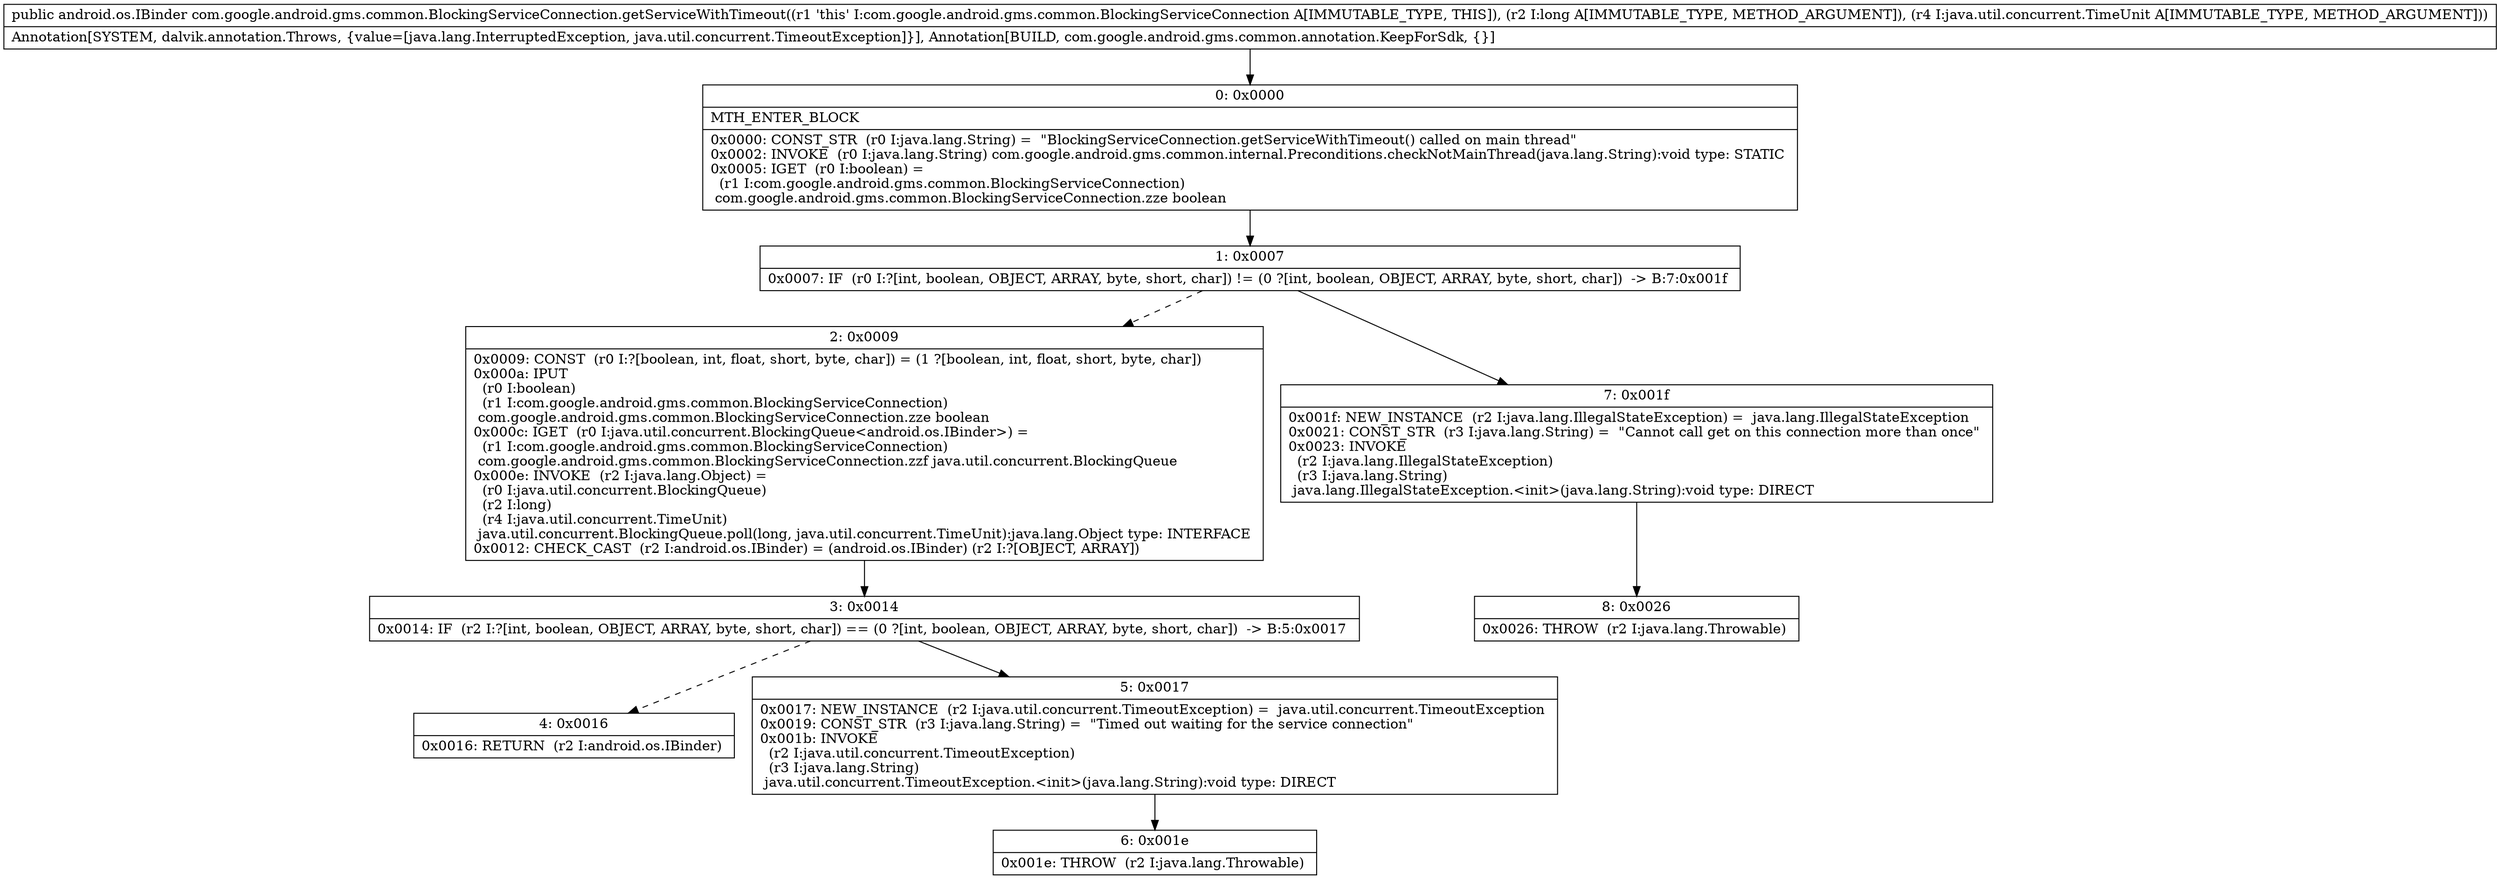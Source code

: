 digraph "CFG forcom.google.android.gms.common.BlockingServiceConnection.getServiceWithTimeout(JLjava\/util\/concurrent\/TimeUnit;)Landroid\/os\/IBinder;" {
Node_0 [shape=record,label="{0\:\ 0x0000|MTH_ENTER_BLOCK\l|0x0000: CONST_STR  (r0 I:java.lang.String) =  \"BlockingServiceConnection.getServiceWithTimeout() called on main thread\" \l0x0002: INVOKE  (r0 I:java.lang.String) com.google.android.gms.common.internal.Preconditions.checkNotMainThread(java.lang.String):void type: STATIC \l0x0005: IGET  (r0 I:boolean) = \l  (r1 I:com.google.android.gms.common.BlockingServiceConnection)\l com.google.android.gms.common.BlockingServiceConnection.zze boolean \l}"];
Node_1 [shape=record,label="{1\:\ 0x0007|0x0007: IF  (r0 I:?[int, boolean, OBJECT, ARRAY, byte, short, char]) != (0 ?[int, boolean, OBJECT, ARRAY, byte, short, char])  \-\> B:7:0x001f \l}"];
Node_2 [shape=record,label="{2\:\ 0x0009|0x0009: CONST  (r0 I:?[boolean, int, float, short, byte, char]) = (1 ?[boolean, int, float, short, byte, char]) \l0x000a: IPUT  \l  (r0 I:boolean)\l  (r1 I:com.google.android.gms.common.BlockingServiceConnection)\l com.google.android.gms.common.BlockingServiceConnection.zze boolean \l0x000c: IGET  (r0 I:java.util.concurrent.BlockingQueue\<android.os.IBinder\>) = \l  (r1 I:com.google.android.gms.common.BlockingServiceConnection)\l com.google.android.gms.common.BlockingServiceConnection.zzf java.util.concurrent.BlockingQueue \l0x000e: INVOKE  (r2 I:java.lang.Object) = \l  (r0 I:java.util.concurrent.BlockingQueue)\l  (r2 I:long)\l  (r4 I:java.util.concurrent.TimeUnit)\l java.util.concurrent.BlockingQueue.poll(long, java.util.concurrent.TimeUnit):java.lang.Object type: INTERFACE \l0x0012: CHECK_CAST  (r2 I:android.os.IBinder) = (android.os.IBinder) (r2 I:?[OBJECT, ARRAY]) \l}"];
Node_3 [shape=record,label="{3\:\ 0x0014|0x0014: IF  (r2 I:?[int, boolean, OBJECT, ARRAY, byte, short, char]) == (0 ?[int, boolean, OBJECT, ARRAY, byte, short, char])  \-\> B:5:0x0017 \l}"];
Node_4 [shape=record,label="{4\:\ 0x0016|0x0016: RETURN  (r2 I:android.os.IBinder) \l}"];
Node_5 [shape=record,label="{5\:\ 0x0017|0x0017: NEW_INSTANCE  (r2 I:java.util.concurrent.TimeoutException) =  java.util.concurrent.TimeoutException \l0x0019: CONST_STR  (r3 I:java.lang.String) =  \"Timed out waiting for the service connection\" \l0x001b: INVOKE  \l  (r2 I:java.util.concurrent.TimeoutException)\l  (r3 I:java.lang.String)\l java.util.concurrent.TimeoutException.\<init\>(java.lang.String):void type: DIRECT \l}"];
Node_6 [shape=record,label="{6\:\ 0x001e|0x001e: THROW  (r2 I:java.lang.Throwable) \l}"];
Node_7 [shape=record,label="{7\:\ 0x001f|0x001f: NEW_INSTANCE  (r2 I:java.lang.IllegalStateException) =  java.lang.IllegalStateException \l0x0021: CONST_STR  (r3 I:java.lang.String) =  \"Cannot call get on this connection more than once\" \l0x0023: INVOKE  \l  (r2 I:java.lang.IllegalStateException)\l  (r3 I:java.lang.String)\l java.lang.IllegalStateException.\<init\>(java.lang.String):void type: DIRECT \l}"];
Node_8 [shape=record,label="{8\:\ 0x0026|0x0026: THROW  (r2 I:java.lang.Throwable) \l}"];
MethodNode[shape=record,label="{public android.os.IBinder com.google.android.gms.common.BlockingServiceConnection.getServiceWithTimeout((r1 'this' I:com.google.android.gms.common.BlockingServiceConnection A[IMMUTABLE_TYPE, THIS]), (r2 I:long A[IMMUTABLE_TYPE, METHOD_ARGUMENT]), (r4 I:java.util.concurrent.TimeUnit A[IMMUTABLE_TYPE, METHOD_ARGUMENT]))  | Annotation[SYSTEM, dalvik.annotation.Throws, \{value=[java.lang.InterruptedException, java.util.concurrent.TimeoutException]\}], Annotation[BUILD, com.google.android.gms.common.annotation.KeepForSdk, \{\}]\l}"];
MethodNode -> Node_0;
Node_0 -> Node_1;
Node_1 -> Node_2[style=dashed];
Node_1 -> Node_7;
Node_2 -> Node_3;
Node_3 -> Node_4[style=dashed];
Node_3 -> Node_5;
Node_5 -> Node_6;
Node_7 -> Node_8;
}

